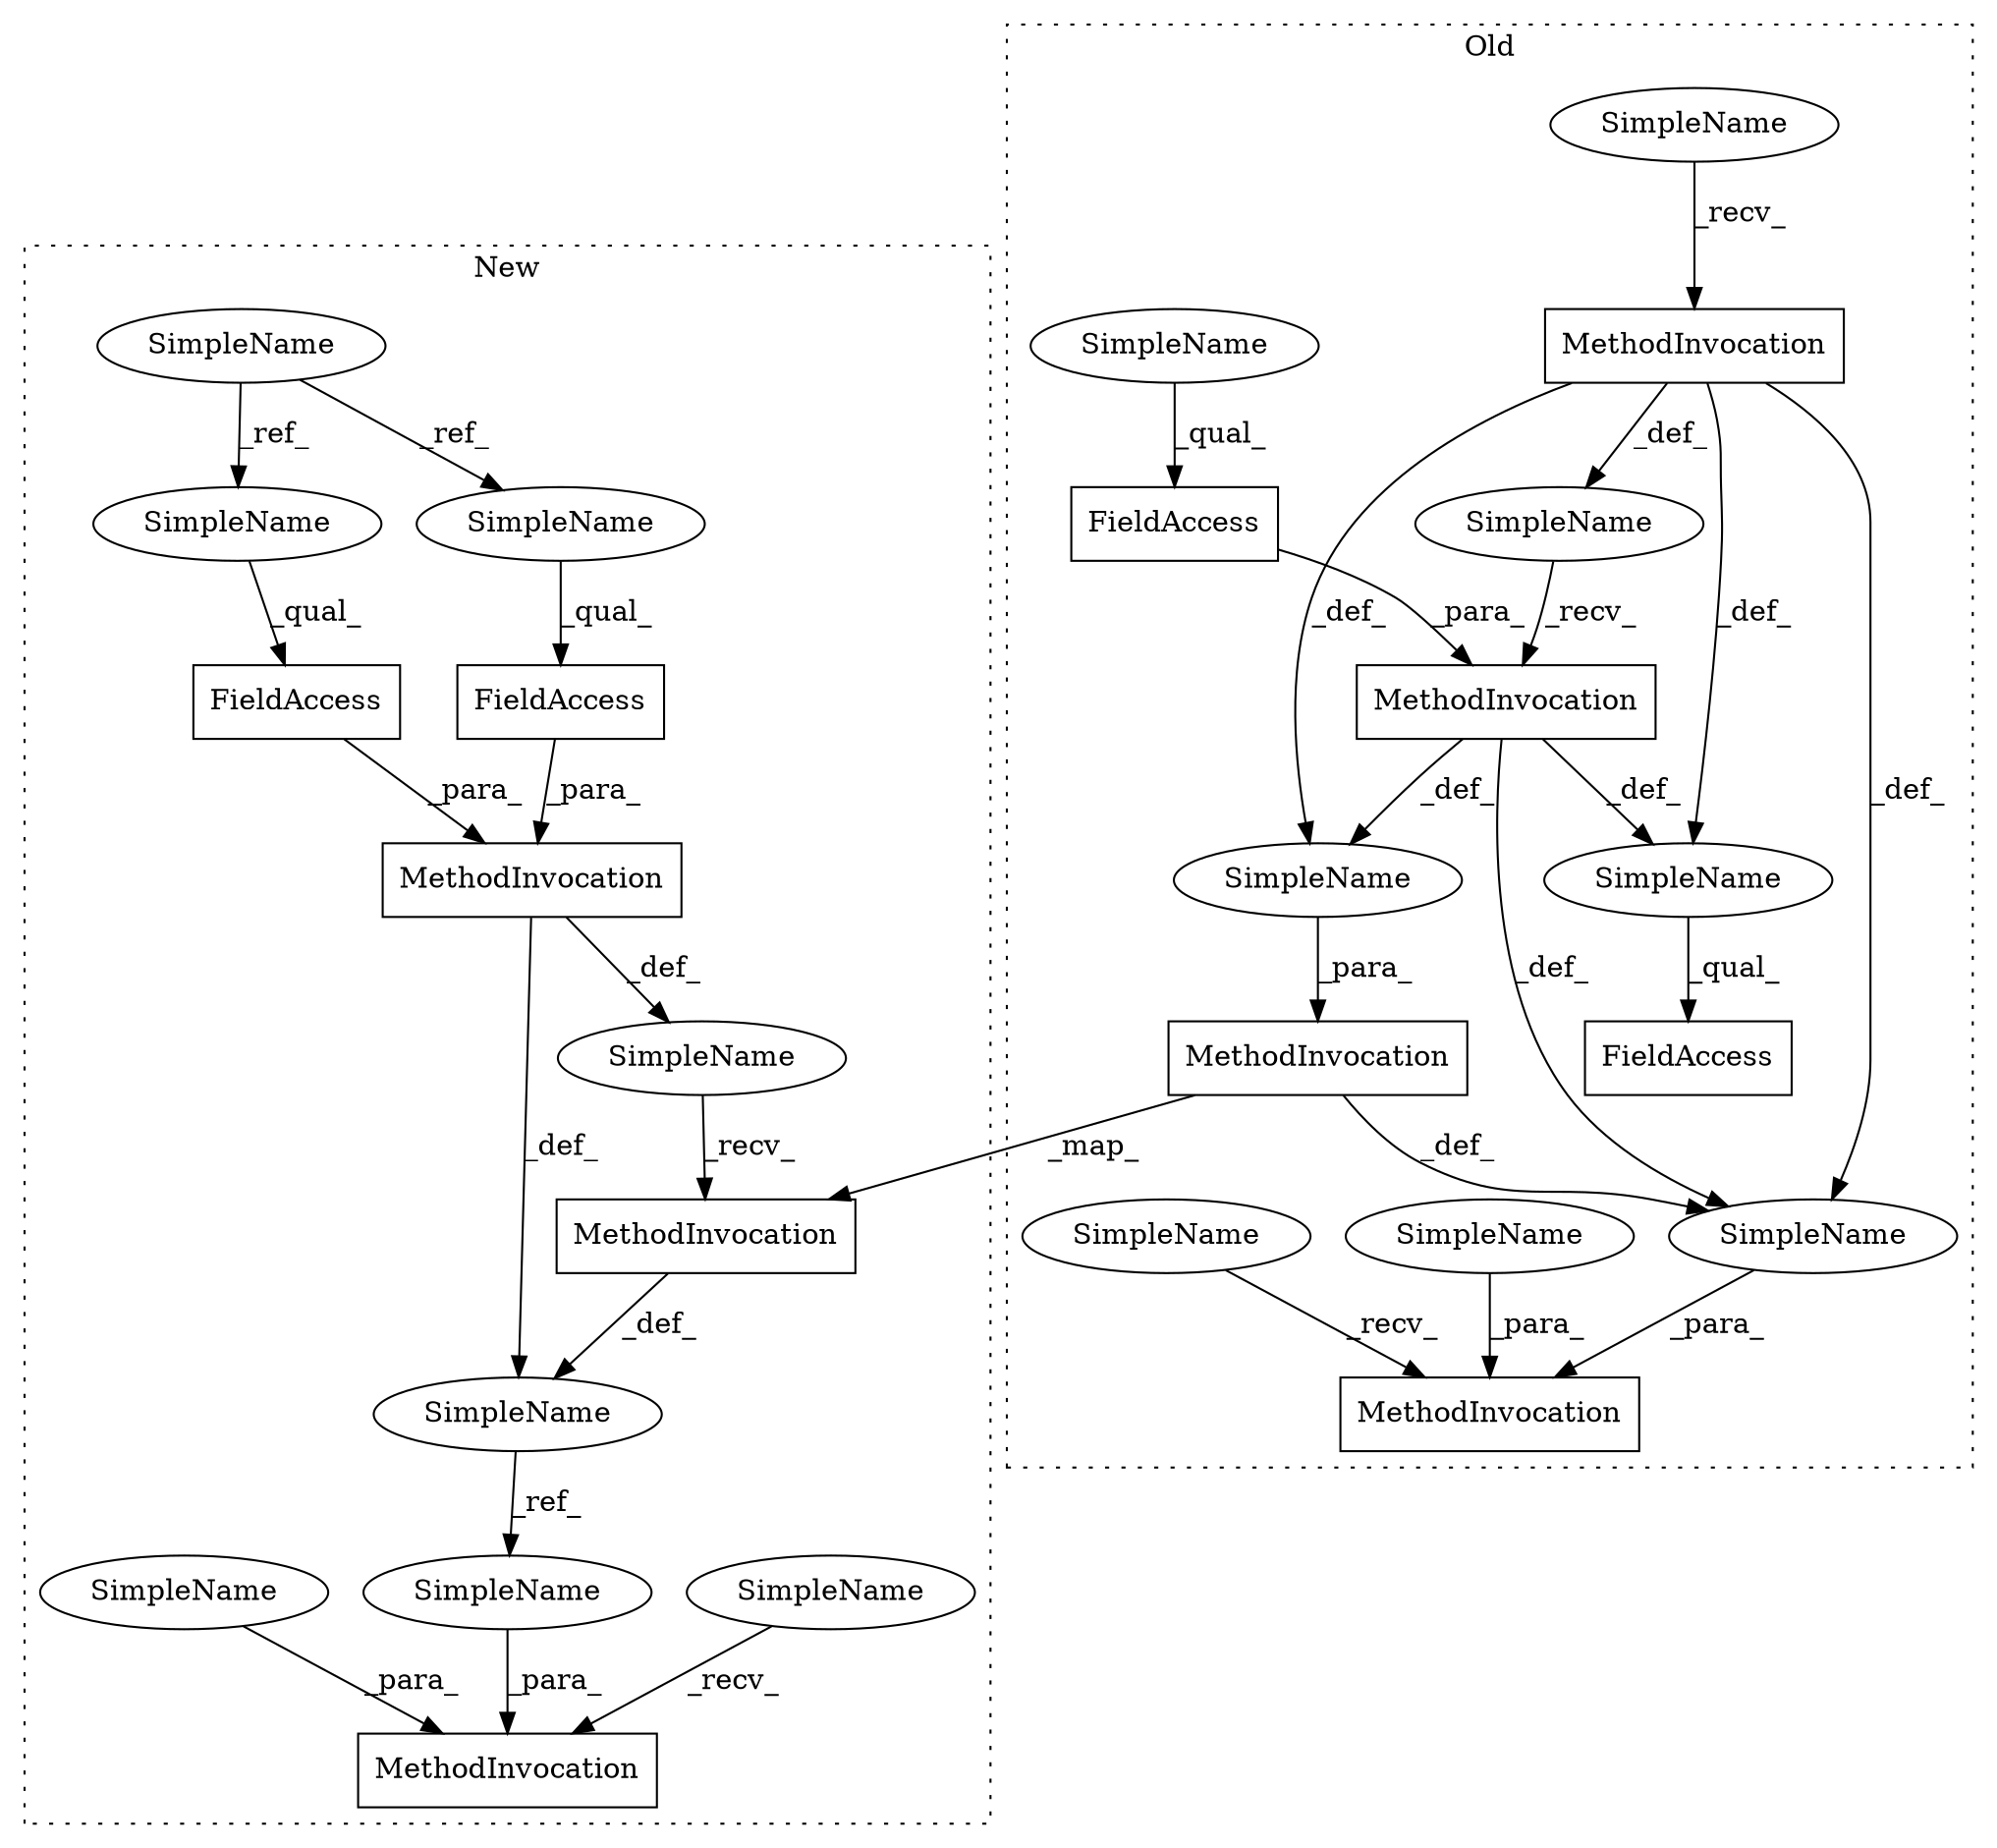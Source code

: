digraph G {
subgraph cluster0 {
1 [label="FieldAccess" a="22" s="508" l="36" shape="box"];
4 [label="FieldAccess" a="22" s="531" l="7" shape="box"];
6 [label="MethodInvocation" a="32" s="452,554" l="17,1" shape="box"];
9 [label="MethodInvocation" a="32" s="477,553" l="17,1" shape="box"];
10 [label="MethodInvocation" a="32" s="511" l="6" shape="box"];
11 [label="MethodInvocation" a="32" s="518,538" l="13,1" shape="box"];
13 [label="SimpleName" a="42" s="508" l="2" shape="ellipse"];
14 [label="SimpleName" a="42" s="" l="" shape="ellipse"];
18 [label="SimpleName" a="42" s="531" l="1" shape="ellipse"];
19 [label="SimpleName" a="42" s="475" l="1" shape="ellipse"];
20 [label="SimpleName" a="42" s="" l="" shape="ellipse"];
23 [label="SimpleName" a="42" s="" l="" shape="ellipse"];
24 [label="SimpleName" a="42" s="" l="" shape="ellipse"];
26 [label="SimpleName" a="42" s="439" l="12" shape="ellipse"];
label = "Old";
style="dotted";
}
subgraph cluster1 {
2 [label="FieldAccess" a="22" s="477" l="7" shape="box"];
3 [label="FieldAccess" a="22" s="485" l="8" shape="box"];
5 [label="MethodInvocation" a="32" s="495,515" l="13,1" shape="box"];
7 [label="MethodInvocation" a="32" s="577,607" l="17,1" shape="box"];
8 [label="MethodInvocation" a="32" s="460,493" l="17,1" shape="box"];
12 [label="SimpleName" a="42" s="485" l="2" shape="ellipse"];
15 [label="SimpleName" a="42" s="602" l="5" shape="ellipse"];
16 [label="SimpleName" a="42" s="564" l="12" shape="ellipse"];
17 [label="SimpleName" a="42" s="380" l="2" shape="ellipse"];
21 [label="SimpleName" a="42" s="454" l="5" shape="ellipse"];
22 [label="SimpleName" a="42" s="600" l="1" shape="ellipse"];
25 [label="SimpleName" a="42" s="477" l="2" shape="ellipse"];
27 [label="SimpleName" a="42" s="" l="" shape="ellipse"];
label = "New";
style="dotted";
}
2 -> 8 [label="_para_"];
3 -> 8 [label="_para_"];
4 -> 11 [label="_para_"];
5 -> 21 [label="_def_"];
8 -> 27 [label="_def_"];
8 -> 21 [label="_def_"];
9 -> 5 [label="_map_"];
9 -> 23 [label="_def_"];
10 -> 14 [label="_def_"];
10 -> 23 [label="_def_"];
10 -> 20 [label="_def_"];
10 -> 24 [label="_def_"];
11 -> 23 [label="_def_"];
11 -> 20 [label="_def_"];
11 -> 24 [label="_def_"];
12 -> 3 [label="_qual_"];
13 -> 10 [label="_recv_"];
14 -> 11 [label="_recv_"];
15 -> 7 [label="_para_"];
16 -> 7 [label="_recv_"];
17 -> 12 [label="_ref_"];
17 -> 25 [label="_ref_"];
18 -> 4 [label="_qual_"];
19 -> 6 [label="_para_"];
20 -> 1 [label="_qual_"];
21 -> 15 [label="_ref_"];
22 -> 7 [label="_para_"];
23 -> 6 [label="_para_"];
24 -> 9 [label="_para_"];
25 -> 2 [label="_qual_"];
26 -> 6 [label="_recv_"];
27 -> 5 [label="_recv_"];
}